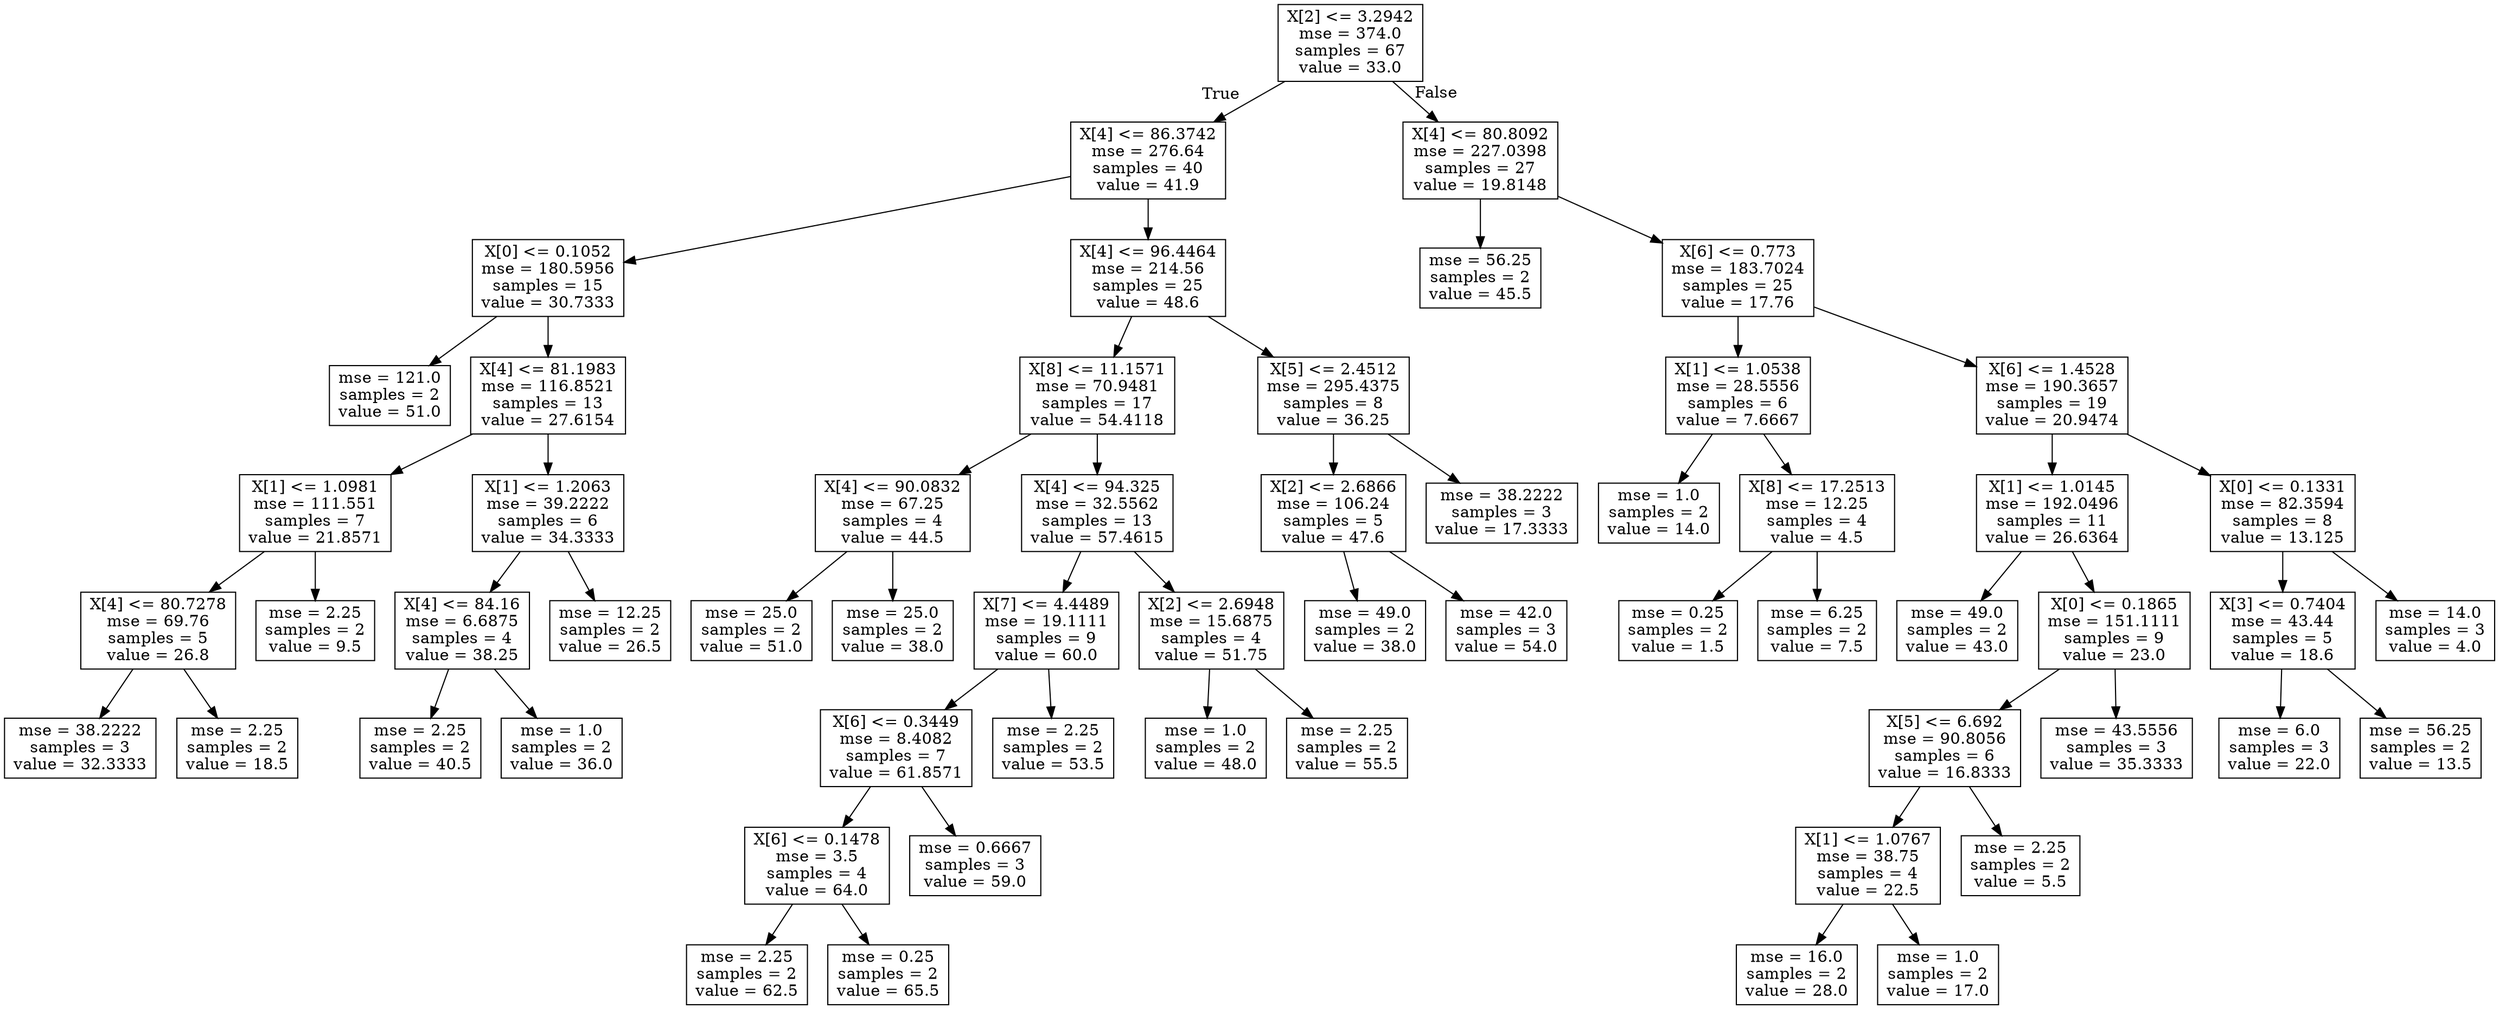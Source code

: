 digraph Tree {
node [shape=box] ;
0 [label="X[2] <= 3.2942\nmse = 374.0\nsamples = 67\nvalue = 33.0"] ;
1 [label="X[4] <= 86.3742\nmse = 276.64\nsamples = 40\nvalue = 41.9"] ;
0 -> 1 [labeldistance=2.5, labelangle=45, headlabel="True"] ;
2 [label="X[0] <= 0.1052\nmse = 180.5956\nsamples = 15\nvalue = 30.7333"] ;
1 -> 2 ;
3 [label="mse = 121.0\nsamples = 2\nvalue = 51.0"] ;
2 -> 3 ;
4 [label="X[4] <= 81.1983\nmse = 116.8521\nsamples = 13\nvalue = 27.6154"] ;
2 -> 4 ;
5 [label="X[1] <= 1.0981\nmse = 111.551\nsamples = 7\nvalue = 21.8571"] ;
4 -> 5 ;
6 [label="X[4] <= 80.7278\nmse = 69.76\nsamples = 5\nvalue = 26.8"] ;
5 -> 6 ;
7 [label="mse = 38.2222\nsamples = 3\nvalue = 32.3333"] ;
6 -> 7 ;
8 [label="mse = 2.25\nsamples = 2\nvalue = 18.5"] ;
6 -> 8 ;
9 [label="mse = 2.25\nsamples = 2\nvalue = 9.5"] ;
5 -> 9 ;
10 [label="X[1] <= 1.2063\nmse = 39.2222\nsamples = 6\nvalue = 34.3333"] ;
4 -> 10 ;
11 [label="X[4] <= 84.16\nmse = 6.6875\nsamples = 4\nvalue = 38.25"] ;
10 -> 11 ;
12 [label="mse = 2.25\nsamples = 2\nvalue = 40.5"] ;
11 -> 12 ;
13 [label="mse = 1.0\nsamples = 2\nvalue = 36.0"] ;
11 -> 13 ;
14 [label="mse = 12.25\nsamples = 2\nvalue = 26.5"] ;
10 -> 14 ;
15 [label="X[4] <= 96.4464\nmse = 214.56\nsamples = 25\nvalue = 48.6"] ;
1 -> 15 ;
16 [label="X[8] <= 11.1571\nmse = 70.9481\nsamples = 17\nvalue = 54.4118"] ;
15 -> 16 ;
17 [label="X[4] <= 90.0832\nmse = 67.25\nsamples = 4\nvalue = 44.5"] ;
16 -> 17 ;
18 [label="mse = 25.0\nsamples = 2\nvalue = 51.0"] ;
17 -> 18 ;
19 [label="mse = 25.0\nsamples = 2\nvalue = 38.0"] ;
17 -> 19 ;
20 [label="X[4] <= 94.325\nmse = 32.5562\nsamples = 13\nvalue = 57.4615"] ;
16 -> 20 ;
21 [label="X[7] <= 4.4489\nmse = 19.1111\nsamples = 9\nvalue = 60.0"] ;
20 -> 21 ;
22 [label="X[6] <= 0.3449\nmse = 8.4082\nsamples = 7\nvalue = 61.8571"] ;
21 -> 22 ;
23 [label="X[6] <= 0.1478\nmse = 3.5\nsamples = 4\nvalue = 64.0"] ;
22 -> 23 ;
24 [label="mse = 2.25\nsamples = 2\nvalue = 62.5"] ;
23 -> 24 ;
25 [label="mse = 0.25\nsamples = 2\nvalue = 65.5"] ;
23 -> 25 ;
26 [label="mse = 0.6667\nsamples = 3\nvalue = 59.0"] ;
22 -> 26 ;
27 [label="mse = 2.25\nsamples = 2\nvalue = 53.5"] ;
21 -> 27 ;
28 [label="X[2] <= 2.6948\nmse = 15.6875\nsamples = 4\nvalue = 51.75"] ;
20 -> 28 ;
29 [label="mse = 1.0\nsamples = 2\nvalue = 48.0"] ;
28 -> 29 ;
30 [label="mse = 2.25\nsamples = 2\nvalue = 55.5"] ;
28 -> 30 ;
31 [label="X[5] <= 2.4512\nmse = 295.4375\nsamples = 8\nvalue = 36.25"] ;
15 -> 31 ;
32 [label="X[2] <= 2.6866\nmse = 106.24\nsamples = 5\nvalue = 47.6"] ;
31 -> 32 ;
33 [label="mse = 49.0\nsamples = 2\nvalue = 38.0"] ;
32 -> 33 ;
34 [label="mse = 42.0\nsamples = 3\nvalue = 54.0"] ;
32 -> 34 ;
35 [label="mse = 38.2222\nsamples = 3\nvalue = 17.3333"] ;
31 -> 35 ;
36 [label="X[4] <= 80.8092\nmse = 227.0398\nsamples = 27\nvalue = 19.8148"] ;
0 -> 36 [labeldistance=2.5, labelangle=-45, headlabel="False"] ;
37 [label="mse = 56.25\nsamples = 2\nvalue = 45.5"] ;
36 -> 37 ;
38 [label="X[6] <= 0.773\nmse = 183.7024\nsamples = 25\nvalue = 17.76"] ;
36 -> 38 ;
39 [label="X[1] <= 1.0538\nmse = 28.5556\nsamples = 6\nvalue = 7.6667"] ;
38 -> 39 ;
40 [label="mse = 1.0\nsamples = 2\nvalue = 14.0"] ;
39 -> 40 ;
41 [label="X[8] <= 17.2513\nmse = 12.25\nsamples = 4\nvalue = 4.5"] ;
39 -> 41 ;
42 [label="mse = 0.25\nsamples = 2\nvalue = 1.5"] ;
41 -> 42 ;
43 [label="mse = 6.25\nsamples = 2\nvalue = 7.5"] ;
41 -> 43 ;
44 [label="X[6] <= 1.4528\nmse = 190.3657\nsamples = 19\nvalue = 20.9474"] ;
38 -> 44 ;
45 [label="X[1] <= 1.0145\nmse = 192.0496\nsamples = 11\nvalue = 26.6364"] ;
44 -> 45 ;
46 [label="mse = 49.0\nsamples = 2\nvalue = 43.0"] ;
45 -> 46 ;
47 [label="X[0] <= 0.1865\nmse = 151.1111\nsamples = 9\nvalue = 23.0"] ;
45 -> 47 ;
48 [label="X[5] <= 6.692\nmse = 90.8056\nsamples = 6\nvalue = 16.8333"] ;
47 -> 48 ;
49 [label="X[1] <= 1.0767\nmse = 38.75\nsamples = 4\nvalue = 22.5"] ;
48 -> 49 ;
50 [label="mse = 16.0\nsamples = 2\nvalue = 28.0"] ;
49 -> 50 ;
51 [label="mse = 1.0\nsamples = 2\nvalue = 17.0"] ;
49 -> 51 ;
52 [label="mse = 2.25\nsamples = 2\nvalue = 5.5"] ;
48 -> 52 ;
53 [label="mse = 43.5556\nsamples = 3\nvalue = 35.3333"] ;
47 -> 53 ;
54 [label="X[0] <= 0.1331\nmse = 82.3594\nsamples = 8\nvalue = 13.125"] ;
44 -> 54 ;
55 [label="X[3] <= 0.7404\nmse = 43.44\nsamples = 5\nvalue = 18.6"] ;
54 -> 55 ;
56 [label="mse = 6.0\nsamples = 3\nvalue = 22.0"] ;
55 -> 56 ;
57 [label="mse = 56.25\nsamples = 2\nvalue = 13.5"] ;
55 -> 57 ;
58 [label="mse = 14.0\nsamples = 3\nvalue = 4.0"] ;
54 -> 58 ;
}